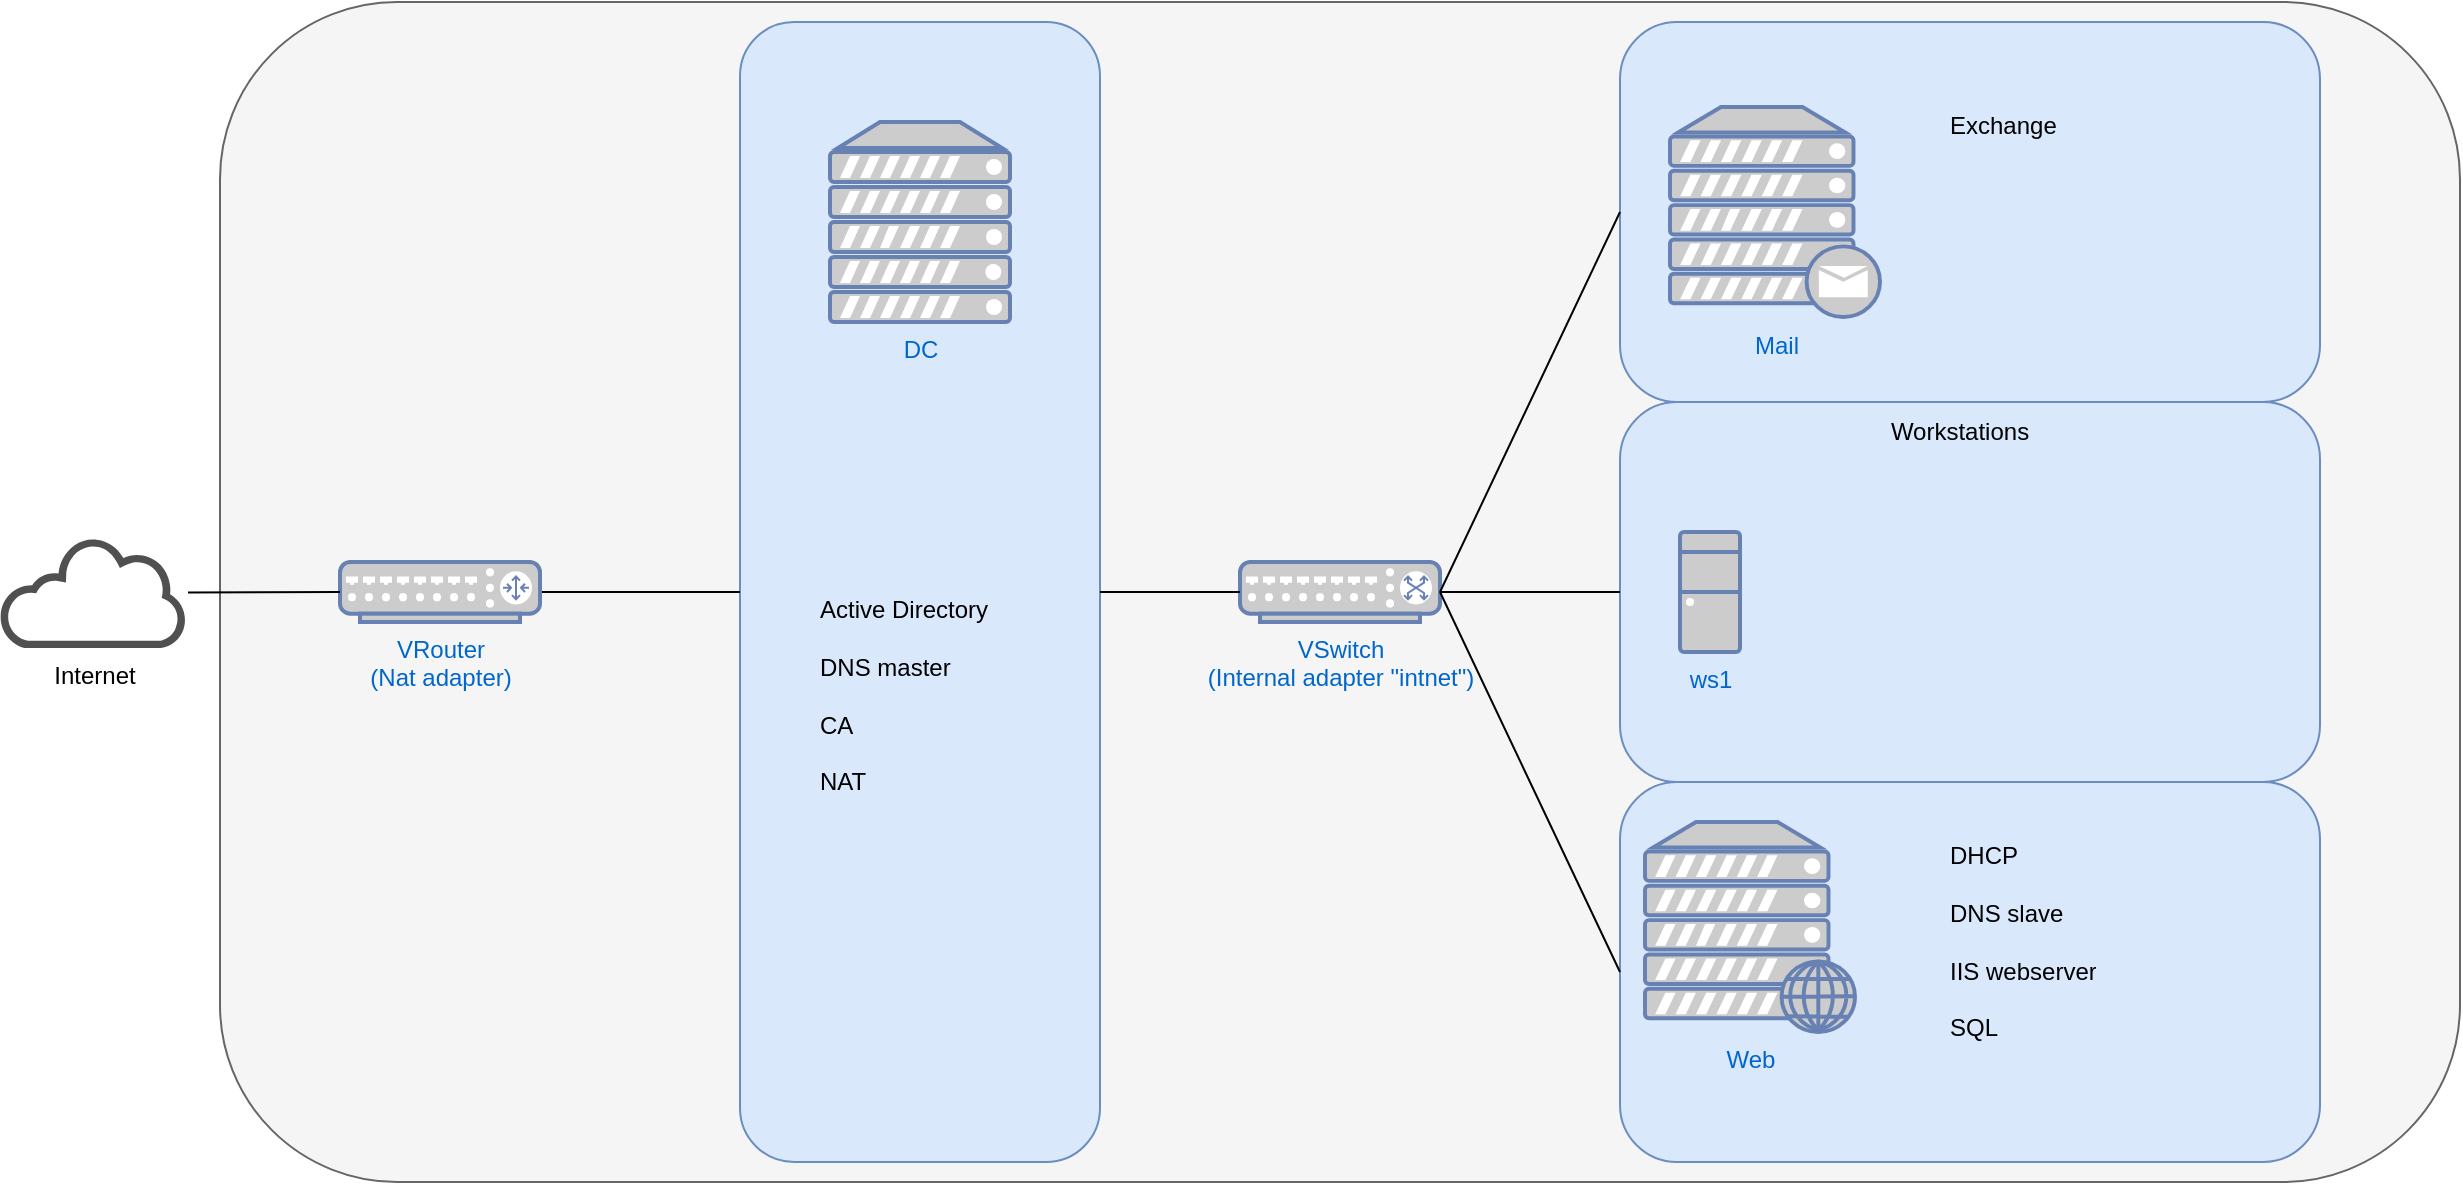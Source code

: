 <mxfile version="20.3.0" type="device"><diagram name="Page-1" id="bfe91b75-5d2c-26a0-9c1d-138518896778"><mxGraphModel dx="2142" dy="1193" grid="0" gridSize="10" guides="1" tooltips="1" connect="1" arrows="1" fold="1" page="0" pageScale="1" pageWidth="1100" pageHeight="850" background="none" math="0" shadow="0"><root><mxCell id="0"/><mxCell id="1" parent="0"/><mxCell id="onbnGZhE0u1_OXAvcPPn-1" value="" style="rounded=1;whiteSpace=wrap;html=1;fillColor=#f5f5f5;fontColor=#333333;strokeColor=#666666;" parent="1" vertex="1"><mxGeometry x="-280" y="130" width="1120" height="590" as="geometry"/></mxCell><mxCell id="zUOJ20Jq6jlNiRxgz4fo-3" value="" style="rounded=1;whiteSpace=wrap;html=1;fillColor=#dae8fc;strokeColor=#6c8ebf;" parent="1" vertex="1"><mxGeometry x="420" y="140" width="350" height="190" as="geometry"/></mxCell><mxCell id="zUOJ20Jq6jlNiRxgz4fo-2" value="" style="rounded=1;whiteSpace=wrap;html=1;fillColor=#dae8fc;strokeColor=#6c8ebf;" parent="1" vertex="1"><mxGeometry x="-20" y="140" width="180" height="570" as="geometry"/></mxCell><mxCell id="onbnGZhE0u1_OXAvcPPn-2" value="Mail" style="fontColor=#0066CC;verticalAlign=top;verticalLabelPosition=bottom;labelPosition=center;align=center;html=1;outlineConnect=0;fillColor=#CCCCCC;strokeColor=#6881B3;gradientColor=none;gradientDirection=north;strokeWidth=2;shape=mxgraph.networks.mail_server;" parent="1" vertex="1"><mxGeometry x="445" y="182.5" width="105" height="105" as="geometry"/></mxCell><mxCell id="zUOJ20Jq6jlNiRxgz4fo-6" value="" style="rounded=1;whiteSpace=wrap;html=1;fillColor=#dae8fc;strokeColor=#6c8ebf;" parent="1" vertex="1"><mxGeometry x="420" y="330" width="350" height="190" as="geometry"/></mxCell><mxCell id="onbnGZhE0u1_OXAvcPPn-3" value="DC" style="fontColor=#0066CC;verticalAlign=top;verticalLabelPosition=bottom;labelPosition=center;align=center;html=1;outlineConnect=0;fillColor=#CCCCCC;strokeColor=#6881B3;gradientColor=none;gradientDirection=north;strokeWidth=2;shape=mxgraph.networks.server;" parent="1" vertex="1"><mxGeometry x="25" y="190" width="90" height="100" as="geometry"/></mxCell><mxCell id="zUOJ20Jq6jlNiRxgz4fo-7" value="" style="rounded=1;whiteSpace=wrap;html=1;fillColor=#dae8fc;strokeColor=#6c8ebf;" parent="1" vertex="1"><mxGeometry x="420" y="520" width="350" height="190" as="geometry"/></mxCell><mxCell id="onbnGZhE0u1_OXAvcPPn-4" value="ws1" style="fontColor=#0066CC;verticalAlign=top;verticalLabelPosition=bottom;labelPosition=center;align=center;html=1;outlineConnect=0;fillColor=#CCCCCC;strokeColor=#6881B3;gradientColor=none;gradientDirection=north;strokeWidth=2;shape=mxgraph.networks.desktop_pc;" parent="1" vertex="1"><mxGeometry x="450" y="395" width="30" height="60" as="geometry"/></mxCell><mxCell id="onbnGZhE0u1_OXAvcPPn-5" value="Web" style="fontColor=#0066CC;verticalAlign=top;verticalLabelPosition=bottom;labelPosition=center;align=center;html=1;outlineConnect=0;fillColor=#CCCCCC;strokeColor=#6881B3;gradientColor=none;gradientDirection=north;strokeWidth=2;shape=mxgraph.networks.web_server;" parent="1" vertex="1"><mxGeometry x="432.5" y="540" width="105" height="105" as="geometry"/></mxCell><mxCell id="onbnGZhE0u1_OXAvcPPn-7" value="VSwitch&lt;br&gt;(Internal adapter &quot;intnet&quot;)" style="fontColor=#0066CC;verticalAlign=top;verticalLabelPosition=bottom;labelPosition=center;align=center;html=1;outlineConnect=0;fillColor=#CCCCCC;strokeColor=#6881B3;gradientColor=none;gradientDirection=north;strokeWidth=2;shape=mxgraph.networks.switch;" parent="1" vertex="1"><mxGeometry x="230" y="410" width="100" height="30" as="geometry"/></mxCell><mxCell id="aza49d7rtKmV61irJlYR-2" value="" style="endArrow=none;html=1;rounded=0;entryX=1;entryY=0.5;entryDx=0;entryDy=0;entryPerimeter=0;exitX=0;exitY=0.5;exitDx=0;exitDy=0;" parent="1" source="zUOJ20Jq6jlNiRxgz4fo-3" target="onbnGZhE0u1_OXAvcPPn-7" edge="1"><mxGeometry width="50" height="50" relative="1" as="geometry"><mxPoint x="420" y="260" as="sourcePoint"/><mxPoint x="680" y="400" as="targetPoint"/><Array as="points"/></mxGeometry></mxCell><mxCell id="aza49d7rtKmV61irJlYR-3" value="" style="endArrow=none;html=1;rounded=0;entryX=0;entryY=0.5;entryDx=0;entryDy=0;entryPerimeter=0;" parent="1" target="onbnGZhE0u1_OXAvcPPn-7" edge="1"><mxGeometry width="50" height="50" relative="1" as="geometry"><mxPoint x="160" y="425" as="sourcePoint"/><mxPoint x="680" y="400" as="targetPoint"/></mxGeometry></mxCell><mxCell id="aza49d7rtKmV61irJlYR-4" value="" style="endArrow=none;html=1;rounded=0;entryX=1;entryY=0.5;entryDx=0;entryDy=0;entryPerimeter=0;exitX=0;exitY=0.5;exitDx=0;exitDy=0;" parent="1" source="zUOJ20Jq6jlNiRxgz4fo-7" target="onbnGZhE0u1_OXAvcPPn-7" edge="1"><mxGeometry width="50" height="50" relative="1" as="geometry"><mxPoint x="630" y="450" as="sourcePoint"/><mxPoint x="550" y="420" as="targetPoint"/></mxGeometry></mxCell><mxCell id="aza49d7rtKmV61irJlYR-5" value="" style="endArrow=none;html=1;rounded=0;exitX=1;exitY=0.5;exitDx=0;exitDy=0;exitPerimeter=0;entryX=0;entryY=0.5;entryDx=0;entryDy=0;" parent="1" source="onbnGZhE0u1_OXAvcPPn-7" target="zUOJ20Jq6jlNiRxgz4fo-6" edge="1"><mxGeometry width="50" height="50" relative="1" as="geometry"><mxPoint x="820" y="450" as="sourcePoint"/><mxPoint x="870" y="400" as="targetPoint"/></mxGeometry></mxCell><mxCell id="zUOJ20Jq6jlNiRxgz4fo-1" value="&lt;h1&gt;&lt;span style=&quot;font-size: 12px; font-weight: 400; text-align: center;&quot;&gt;Active Directory&lt;/span&gt;&lt;br style=&quot;font-size: 12px; font-weight: 400; text-align: center;&quot;&gt;&lt;span style=&quot;font-size: 12px; font-weight: 400; text-align: center;&quot;&gt;DNS master&lt;/span&gt;&lt;br style=&quot;font-size: 12px; font-weight: 400; text-align: center;&quot;&gt;&lt;span style=&quot;font-size: 12px; font-weight: 400; text-align: center;&quot;&gt;CA&lt;/span&gt;&lt;br style=&quot;font-size: 12px; font-weight: 400; text-align: center;&quot;&gt;&lt;span style=&quot;font-size: 12px; font-weight: 400; text-align: center;&quot;&gt;NAT&lt;/span&gt;&lt;br&gt;&lt;/h1&gt;" style="text;html=1;strokeColor=none;fillColor=none;spacing=5;spacingTop=-20;whiteSpace=wrap;overflow=hidden;rounded=0;" parent="1" vertex="1"><mxGeometry x="15" y="410" width="110" height="120" as="geometry"/></mxCell><mxCell id="zUOJ20Jq6jlNiRxgz4fo-8" value="Workstations" style="text;html=1;strokeColor=none;fillColor=none;align=center;verticalAlign=middle;whiteSpace=wrap;rounded=0;fontColor=#000000;" parent="1" vertex="1"><mxGeometry x="560" y="330" width="60" height="30" as="geometry"/></mxCell><mxCell id="zUOJ20Jq6jlNiRxgz4fo-10" value="&lt;h1 style=&quot;text-align: center;&quot;&gt;&lt;span style=&quot;font-size: 12px; font-weight: 400;&quot;&gt;Exchange&lt;/span&gt;&lt;/h1&gt;&lt;span style=&quot;color: rgba(0, 0, 0, 0); font-family: monospace; font-size: 0px;&quot;&gt;%3CmxGraphModel%3E%3Croot%3E%3CmxCell%20id%3D%220%22%2F%3E%3CmxCell%20id%3D%221%22%20parent%3D%220%22%2F%3E%3CmxCell%20id%3D%222%22%20value%3D%22%26lt%3Bh1%26gt%3B%26lt%3Bspan%20style%3D%26quot%3Bfont-size%3A%2012px%3B%20font-weight%3A%20400%3B%20text-align%3A%20center%3B%26quot%3B%26gt%3BActive%20Directory%26lt%3B%2Fspan%26gt%3B%26lt%3Bbr%20style%3D%26quot%3Bfont-size%3A%2012px%3B%20font-weight%3A%20400%3B%20text-align%3A%20center%3B%26quot%3B%26gt%3B%26lt%3Bspan%20style%3D%26quot%3Bfont-size%3A%2012px%3B%20font-weight%3A%20400%3B%20text-align%3A%20center%3B%26quot%3B%26gt%3BDNS%20master%26lt%3B%2Fspan%26gt%3B%26lt%3Bbr%20style%3D%26quot%3Bfont-size%3A%2012px%3B%20font-weight%3A%20400%3B%20text-align%3A%20center%3B%26quot%3B%26gt%3B%26lt%3Bspan%20style%3D%26quot%3Bfont-size%3A%2012px%3B%20font-weight%3A%20400%3B%20text-align%3A%20center%3B%26quot%3B%26gt%3BCA%26lt%3B%2Fspan%26gt%3B%26lt%3Bbr%20style%3D%26quot%3Bfont-size%3A%2012px%3B%20font-weight%3A%20400%3B%20text-align%3A%20center%3B%26quot%3B%26gt%3B%26lt%3Bspan%20style%3D%26quot%3Bfont-size%3A%2012px%3B%20font-weight%3A%20400%3B%20text-align%3A%20center%3B%26quot%3B%26gt%3BNAT%26lt%3B%2Fspan%26gt%3B%26lt%3Bbr%26gt%3B%26lt%3B%2Fh1%26gt%3B%22%20style%3D%22text%3Bhtml%3D1%3BstrokeColor%3Dnone%3BfillColor%3Dnone%3Bspacing%3D5%3BspacingTop%3D-20%3BwhiteSpace%3Dwrap%3Boverflow%3Dhidden%3Brounded%3D0%3B%22%20vertex%3D%221%22%20parent%3D%221%22%3E%3CmxGeometry%20x%3D%22-55%22%20y%3D%22410%22%20width%3D%22110%22%20height%3D%22120%22%20as%3D%22geometry%22%2F%3E%3C%2FmxCell%3E%3C%2Froot%3E%3C%2FmxGraphModel%3E&lt;/span&gt;" style="text;html=1;strokeColor=none;fillColor=none;spacing=5;spacingTop=-20;whiteSpace=wrap;overflow=hidden;rounded=0;" parent="1" vertex="1"><mxGeometry x="580" y="167.5" width="110" height="120" as="geometry"/></mxCell><mxCell id="zUOJ20Jq6jlNiRxgz4fo-11" value="&lt;h1&gt;&lt;span style=&quot;font-size: 12px; font-weight: 400; text-align: center;&quot;&gt;DHCP&lt;/span&gt;&lt;br style=&quot;font-size: 12px; font-weight: 400; text-align: center;&quot;&gt;&lt;span style=&quot;font-size: 12px; font-weight: 400; text-align: center;&quot;&gt;DNS slave&lt;/span&gt;&lt;br style=&quot;font-size: 12px; font-weight: 400; text-align: center;&quot;&gt;&lt;span style=&quot;font-size: 12px; font-weight: 400; text-align: center;&quot;&gt;IIS webserver&lt;/span&gt;&lt;br style=&quot;font-size: 12px; font-weight: 400; text-align: center;&quot;&gt;&lt;span style=&quot;font-size: 12px; font-weight: 400; text-align: center;&quot;&gt;SQL&lt;/span&gt;&lt;br&gt;&lt;/h1&gt;" style="text;html=1;strokeColor=none;fillColor=none;spacing=5;spacingTop=-20;whiteSpace=wrap;overflow=hidden;rounded=0;" parent="1" vertex="1"><mxGeometry x="580" y="532.5" width="110" height="120" as="geometry"/></mxCell><mxCell id="zUOJ20Jq6jlNiRxgz4fo-12" value="" style="endArrow=none;html=1;rounded=0;fontColor=#000000;entryX=0;entryY=0.5;entryDx=0;entryDy=0;exitX=1;exitY=0.5;exitDx=0;exitDy=0;exitPerimeter=0;" parent="1" source="zUOJ20Jq6jlNiRxgz4fo-13" target="zUOJ20Jq6jlNiRxgz4fo-2" edge="1"><mxGeometry width="50" height="50" relative="1" as="geometry"><mxPoint x="60" y="390" as="sourcePoint"/><mxPoint x="110" y="340" as="targetPoint"/></mxGeometry></mxCell><mxCell id="zUOJ20Jq6jlNiRxgz4fo-13" value="VRouter&lt;br&gt;(Nat adapter)" style="fontColor=#0066CC;verticalAlign=top;verticalLabelPosition=bottom;labelPosition=center;align=center;html=1;outlineConnect=0;fillColor=#CCCCCC;strokeColor=#6881B3;gradientColor=none;gradientDirection=north;strokeWidth=2;shape=mxgraph.networks.router;" parent="1" vertex="1"><mxGeometry x="-220" y="410" width="100" height="30" as="geometry"/></mxCell><mxCell id="zUOJ20Jq6jlNiRxgz4fo-14" value="" style="endArrow=none;html=1;rounded=0;fontColor=#000000;entryX=0;entryY=0.5;entryDx=0;entryDy=0;entryPerimeter=0;" parent="1" source="zUOJ20Jq6jlNiRxgz4fo-15" target="zUOJ20Jq6jlNiRxgz4fo-13" edge="1"><mxGeometry width="50" height="50" relative="1" as="geometry"><mxPoint x="-350" y="425" as="sourcePoint"/><mxPoint x="110" y="340" as="targetPoint"/></mxGeometry></mxCell><mxCell id="zUOJ20Jq6jlNiRxgz4fo-15" value="Internet" style="sketch=0;pointerEvents=1;shadow=0;dashed=0;html=1;strokeColor=none;fillColor=#505050;labelPosition=center;verticalLabelPosition=bottom;outlineConnect=0;verticalAlign=top;align=center;shape=mxgraph.office.clouds.cloud;fontColor=#000000;" parent="1" vertex="1"><mxGeometry x="-390" y="398" width="94" height="55" as="geometry"/></mxCell></root></mxGraphModel></diagram></mxfile>